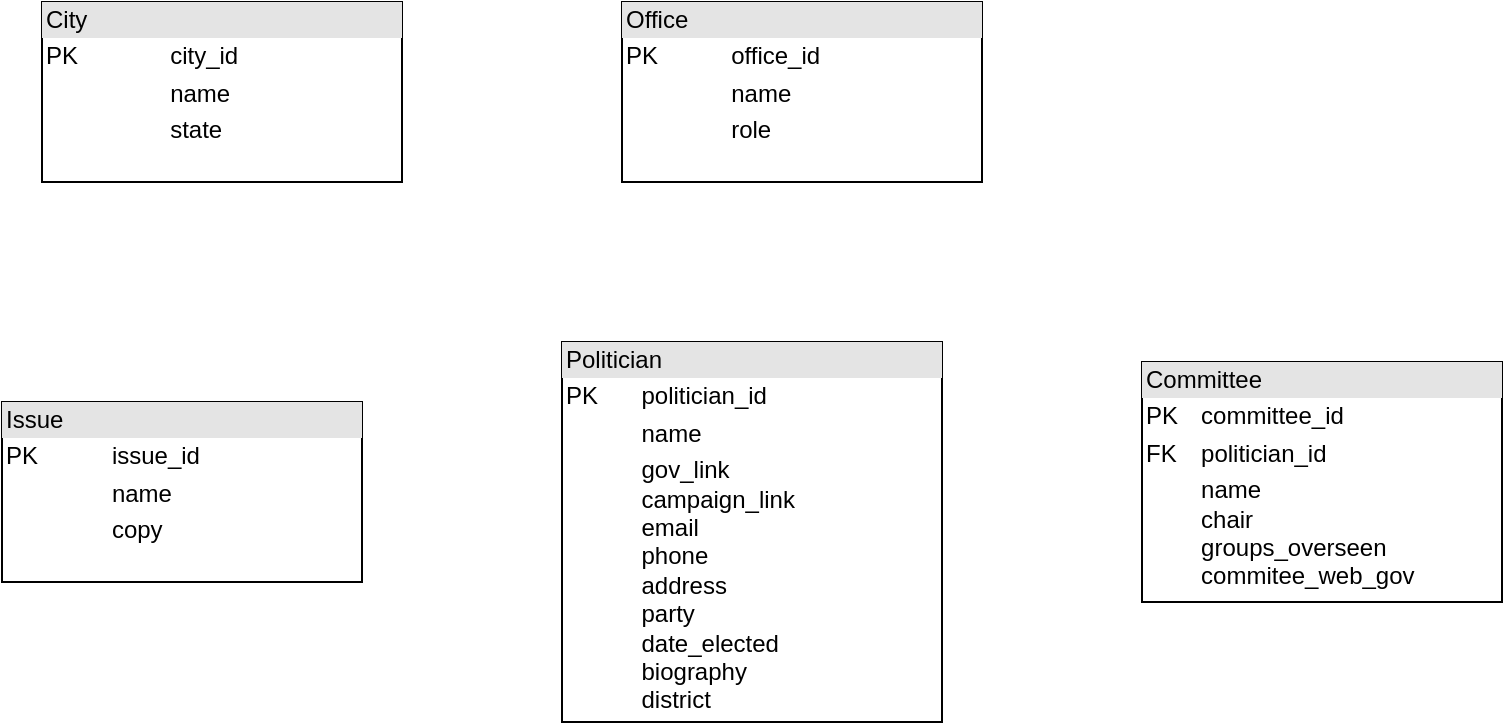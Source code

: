 <mxfile version="20.4.1" type="github">
  <diagram id="Qd4lgw54AoHA8BABD5sl" name="Page-1">
    <mxGraphModel dx="1422" dy="762" grid="1" gridSize="10" guides="1" tooltips="1" connect="1" arrows="1" fold="1" page="1" pageScale="1" pageWidth="850" pageHeight="1100" math="0" shadow="0">
      <root>
        <mxCell id="0" />
        <mxCell id="1" parent="0" />
        <mxCell id="32T6FpFSQi7zcNBTgIFM-5" value="&lt;div style=&quot;box-sizing:border-box;width:100%;background:#e4e4e4;padding:2px;&quot;&gt;City&lt;/div&gt;&lt;table style=&quot;width:100%;font-size:1em;&quot; cellpadding=&quot;2&quot; cellspacing=&quot;0&quot;&gt;&lt;tbody&gt;&lt;tr&gt;&lt;td&gt;PK&lt;/td&gt;&lt;td&gt;city_id&lt;/td&gt;&lt;/tr&gt;&lt;tr&gt;&lt;td&gt;&lt;br&gt;&lt;/td&gt;&lt;td&gt;name&lt;/td&gt;&lt;/tr&gt;&lt;tr&gt;&lt;td&gt;&lt;/td&gt;&lt;td&gt;state&lt;/td&gt;&lt;/tr&gt;&lt;/tbody&gt;&lt;/table&gt;" style="verticalAlign=top;align=left;overflow=fill;html=1;" vertex="1" parent="1">
          <mxGeometry x="60" y="210" width="180" height="90" as="geometry" />
        </mxCell>
        <mxCell id="32T6FpFSQi7zcNBTgIFM-6" value="&lt;div style=&quot;box-sizing:border-box;width:100%;background:#e4e4e4;padding:2px;&quot;&gt;Office&lt;/div&gt;&lt;table style=&quot;width:100%;font-size:1em;&quot; cellpadding=&quot;2&quot; cellspacing=&quot;0&quot;&gt;&lt;tbody&gt;&lt;tr&gt;&lt;td&gt;PK&lt;/td&gt;&lt;td&gt;office_id&lt;/td&gt;&lt;/tr&gt;&lt;tr&gt;&lt;td&gt;&lt;br&gt;&lt;/td&gt;&lt;td&gt;name&lt;/td&gt;&lt;/tr&gt;&lt;tr&gt;&lt;td&gt;&lt;/td&gt;&lt;td&gt;role&lt;/td&gt;&lt;/tr&gt;&lt;/tbody&gt;&lt;/table&gt;" style="verticalAlign=top;align=left;overflow=fill;html=1;" vertex="1" parent="1">
          <mxGeometry x="350" y="210" width="180" height="90" as="geometry" />
        </mxCell>
        <mxCell id="32T6FpFSQi7zcNBTgIFM-7" value="&lt;div style=&quot;box-sizing:border-box;width:100%;background:#e4e4e4;padding:2px;&quot;&gt;Issue&lt;/div&gt;&lt;table style=&quot;width:100%;font-size:1em;&quot; cellpadding=&quot;2&quot; cellspacing=&quot;0&quot;&gt;&lt;tbody&gt;&lt;tr&gt;&lt;td&gt;PK&lt;/td&gt;&lt;td&gt;issue_id&lt;/td&gt;&lt;/tr&gt;&lt;tr&gt;&lt;td&gt;&lt;br&gt;&lt;/td&gt;&lt;td&gt;name&lt;/td&gt;&lt;/tr&gt;&lt;tr&gt;&lt;td&gt;&lt;/td&gt;&lt;td&gt;copy&lt;/td&gt;&lt;/tr&gt;&lt;/tbody&gt;&lt;/table&gt;" style="verticalAlign=top;align=left;overflow=fill;html=1;" vertex="1" parent="1">
          <mxGeometry x="40" y="410" width="180" height="90" as="geometry" />
        </mxCell>
        <mxCell id="32T6FpFSQi7zcNBTgIFM-8" value="&lt;div style=&quot;box-sizing:border-box;width:100%;background:#e4e4e4;padding:2px;&quot;&gt;Politician&lt;/div&gt;&lt;table style=&quot;width:100%;font-size:1em;&quot; cellpadding=&quot;2&quot; cellspacing=&quot;0&quot;&gt;&lt;tbody&gt;&lt;tr&gt;&lt;td&gt;PK&lt;/td&gt;&lt;td&gt;politician_id&lt;/td&gt;&lt;/tr&gt;&lt;tr&gt;&lt;td&gt;&lt;br&gt;&lt;/td&gt;&lt;td&gt;name&lt;/td&gt;&lt;/tr&gt;&lt;tr&gt;&lt;td&gt;&lt;/td&gt;&lt;td&gt;gov_link&lt;br&gt;campaign_link&lt;br&gt;email&lt;br&gt;phone&lt;br&gt;address&lt;br&gt;party&lt;br&gt;date_elected&lt;br&gt;biography&lt;br&gt;district&lt;/td&gt;&lt;/tr&gt;&lt;tr&gt;&lt;td&gt;&lt;br&gt;&lt;/td&gt;&lt;td&gt;&lt;br&gt;&lt;/td&gt;&lt;/tr&gt;&lt;tr&gt;&lt;td&gt;&lt;br&gt;&lt;/td&gt;&lt;td&gt;&lt;br&gt;&lt;/td&gt;&lt;/tr&gt;&lt;/tbody&gt;&lt;/table&gt;" style="verticalAlign=top;align=left;overflow=fill;html=1;" vertex="1" parent="1">
          <mxGeometry x="320" y="380" width="190" height="190" as="geometry" />
        </mxCell>
        <mxCell id="32T6FpFSQi7zcNBTgIFM-9" value="&lt;div style=&quot;box-sizing:border-box;width:100%;background:#e4e4e4;padding:2px;&quot;&gt;Committee&lt;/div&gt;&lt;table style=&quot;width:100%;font-size:1em;&quot; cellpadding=&quot;2&quot; cellspacing=&quot;0&quot;&gt;&lt;tbody&gt;&lt;tr&gt;&lt;td&gt;PK&lt;/td&gt;&lt;td&gt;committee_id&lt;br&gt;&lt;/td&gt;&lt;/tr&gt;&lt;tr&gt;&lt;td&gt;FK&lt;br&gt;&lt;/td&gt;&lt;td&gt;politician_id&lt;/td&gt;&lt;/tr&gt;&lt;tr&gt;&lt;td&gt;&lt;/td&gt;&lt;td&gt;name&lt;br&gt;chair&lt;br&gt;groups_overseen&lt;br&gt;commitee_web_gov&lt;br&gt;&lt;br&gt;&lt;/td&gt;&lt;/tr&gt;&lt;/tbody&gt;&lt;/table&gt;" style="verticalAlign=top;align=left;overflow=fill;html=1;" vertex="1" parent="1">
          <mxGeometry x="610" y="390" width="180" height="120" as="geometry" />
        </mxCell>
      </root>
    </mxGraphModel>
  </diagram>
</mxfile>
